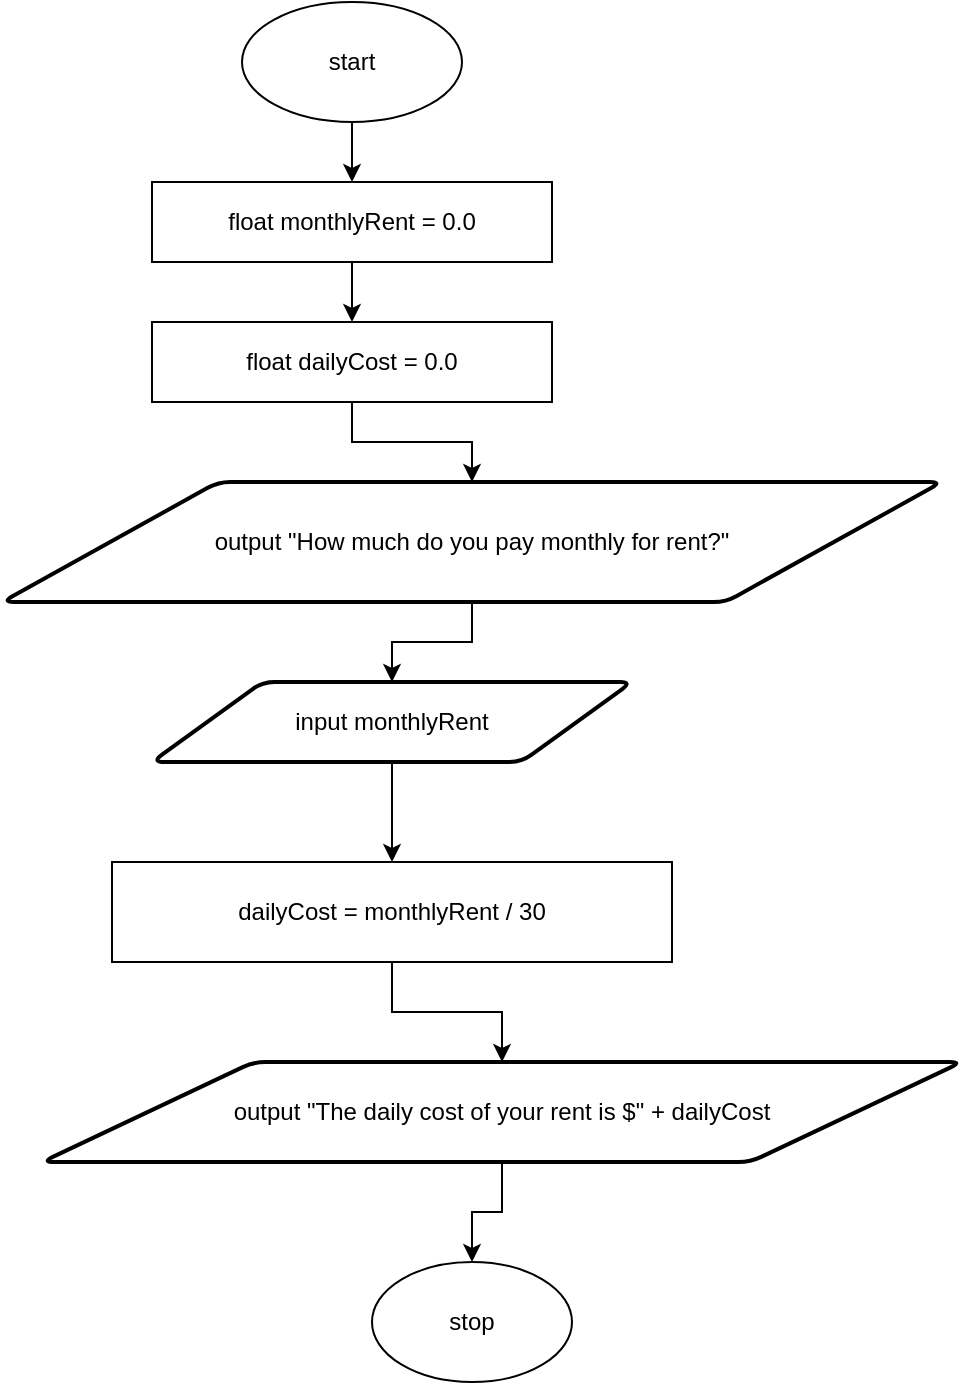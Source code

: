 <mxfile version="24.7.10">
  <diagram id="C5RBs43oDa-KdzZeNtuy" name="Page-1">
    <mxGraphModel dx="1084" dy="1036" grid="1" gridSize="10" guides="1" tooltips="1" connect="1" arrows="1" fold="1" page="1" pageScale="1" pageWidth="827" pageHeight="1169" math="0" shadow="0">
      <root>
        <mxCell id="WIyWlLk6GJQsqaUBKTNV-0" />
        <mxCell id="WIyWlLk6GJQsqaUBKTNV-1" parent="WIyWlLk6GJQsqaUBKTNV-0" />
        <mxCell id="7Y_Yx_4p63XLYOxIkMzx-8" style="edgeStyle=orthogonalEdgeStyle;rounded=0;orthogonalLoop=1;jettySize=auto;html=1;" parent="WIyWlLk6GJQsqaUBKTNV-1" source="7Y_Yx_4p63XLYOxIkMzx-0" target="7Y_Yx_4p63XLYOxIkMzx-2" edge="1">
          <mxGeometry relative="1" as="geometry" />
        </mxCell>
        <mxCell id="7Y_Yx_4p63XLYOxIkMzx-0" value="start" style="ellipse;whiteSpace=wrap;html=1;" parent="WIyWlLk6GJQsqaUBKTNV-1" vertex="1">
          <mxGeometry x="160" y="20" width="110" height="60" as="geometry" />
        </mxCell>
        <mxCell id="7Y_Yx_4p63XLYOxIkMzx-9" style="edgeStyle=orthogonalEdgeStyle;rounded=0;orthogonalLoop=1;jettySize=auto;html=1;" parent="WIyWlLk6GJQsqaUBKTNV-1" source="7Y_Yx_4p63XLYOxIkMzx-2" target="7Y_Yx_4p63XLYOxIkMzx-3" edge="1">
          <mxGeometry relative="1" as="geometry" />
        </mxCell>
        <mxCell id="7Y_Yx_4p63XLYOxIkMzx-2" value="float monthlyRent = 0.0" style="rounded=0;whiteSpace=wrap;html=1;" parent="WIyWlLk6GJQsqaUBKTNV-1" vertex="1">
          <mxGeometry x="115" y="110" width="200" height="40" as="geometry" />
        </mxCell>
        <mxCell id="7Y_Yx_4p63XLYOxIkMzx-10" style="edgeStyle=orthogonalEdgeStyle;rounded=0;orthogonalLoop=1;jettySize=auto;html=1;" parent="WIyWlLk6GJQsqaUBKTNV-1" source="7Y_Yx_4p63XLYOxIkMzx-3" target="7Y_Yx_4p63XLYOxIkMzx-4" edge="1">
          <mxGeometry relative="1" as="geometry" />
        </mxCell>
        <mxCell id="7Y_Yx_4p63XLYOxIkMzx-3" value="float dailyCost = 0.0" style="rounded=0;whiteSpace=wrap;html=1;" parent="WIyWlLk6GJQsqaUBKTNV-1" vertex="1">
          <mxGeometry x="115" y="180" width="200" height="40" as="geometry" />
        </mxCell>
        <mxCell id="7Y_Yx_4p63XLYOxIkMzx-11" style="edgeStyle=orthogonalEdgeStyle;rounded=0;orthogonalLoop=1;jettySize=auto;html=1;" parent="WIyWlLk6GJQsqaUBKTNV-1" source="7Y_Yx_4p63XLYOxIkMzx-4" target="7Y_Yx_4p63XLYOxIkMzx-5" edge="1">
          <mxGeometry relative="1" as="geometry" />
        </mxCell>
        <mxCell id="7Y_Yx_4p63XLYOxIkMzx-4" value="output &quot;How much do you pay monthly for rent?&quot;" style="shape=parallelogram;html=1;strokeWidth=2;perimeter=parallelogramPerimeter;whiteSpace=wrap;rounded=1;arcSize=12;size=0.23;" parent="WIyWlLk6GJQsqaUBKTNV-1" vertex="1">
          <mxGeometry x="40" y="260" width="470" height="60" as="geometry" />
        </mxCell>
        <mxCell id="7Y_Yx_4p63XLYOxIkMzx-12" style="edgeStyle=orthogonalEdgeStyle;rounded=0;orthogonalLoop=1;jettySize=auto;html=1;" parent="WIyWlLk6GJQsqaUBKTNV-1" source="7Y_Yx_4p63XLYOxIkMzx-5" target="7Y_Yx_4p63XLYOxIkMzx-6" edge="1">
          <mxGeometry relative="1" as="geometry" />
        </mxCell>
        <mxCell id="7Y_Yx_4p63XLYOxIkMzx-5" value="input monthlyRent" style="shape=parallelogram;html=1;strokeWidth=2;perimeter=parallelogramPerimeter;whiteSpace=wrap;rounded=1;arcSize=12;size=0.23;" parent="WIyWlLk6GJQsqaUBKTNV-1" vertex="1">
          <mxGeometry x="115" y="360" width="240" height="40" as="geometry" />
        </mxCell>
        <mxCell id="7Y_Yx_4p63XLYOxIkMzx-13" style="edgeStyle=orthogonalEdgeStyle;rounded=0;orthogonalLoop=1;jettySize=auto;html=1;" parent="WIyWlLk6GJQsqaUBKTNV-1" source="7Y_Yx_4p63XLYOxIkMzx-6" target="7Y_Yx_4p63XLYOxIkMzx-7" edge="1">
          <mxGeometry relative="1" as="geometry" />
        </mxCell>
        <mxCell id="7Y_Yx_4p63XLYOxIkMzx-6" value="dailyCost = monthlyRent / 30" style="rounded=0;whiteSpace=wrap;html=1;" parent="WIyWlLk6GJQsqaUBKTNV-1" vertex="1">
          <mxGeometry x="95" y="450" width="280" height="50" as="geometry" />
        </mxCell>
        <mxCell id="7Y_Yx_4p63XLYOxIkMzx-15" style="edgeStyle=orthogonalEdgeStyle;rounded=0;orthogonalLoop=1;jettySize=auto;html=1;" parent="WIyWlLk6GJQsqaUBKTNV-1" source="7Y_Yx_4p63XLYOxIkMzx-7" target="7Y_Yx_4p63XLYOxIkMzx-14" edge="1">
          <mxGeometry relative="1" as="geometry" />
        </mxCell>
        <mxCell id="7Y_Yx_4p63XLYOxIkMzx-7" value="output &quot;The daily cost of your rent is $&quot; + dailyCost" style="shape=parallelogram;html=1;strokeWidth=2;perimeter=parallelogramPerimeter;whiteSpace=wrap;rounded=1;arcSize=12;size=0.23;" parent="WIyWlLk6GJQsqaUBKTNV-1" vertex="1">
          <mxGeometry x="60" y="550" width="460" height="50" as="geometry" />
        </mxCell>
        <mxCell id="7Y_Yx_4p63XLYOxIkMzx-14" value="stop" style="ellipse;whiteSpace=wrap;html=1;" parent="WIyWlLk6GJQsqaUBKTNV-1" vertex="1">
          <mxGeometry x="225" y="650" width="100" height="60" as="geometry" />
        </mxCell>
      </root>
    </mxGraphModel>
  </diagram>
</mxfile>
